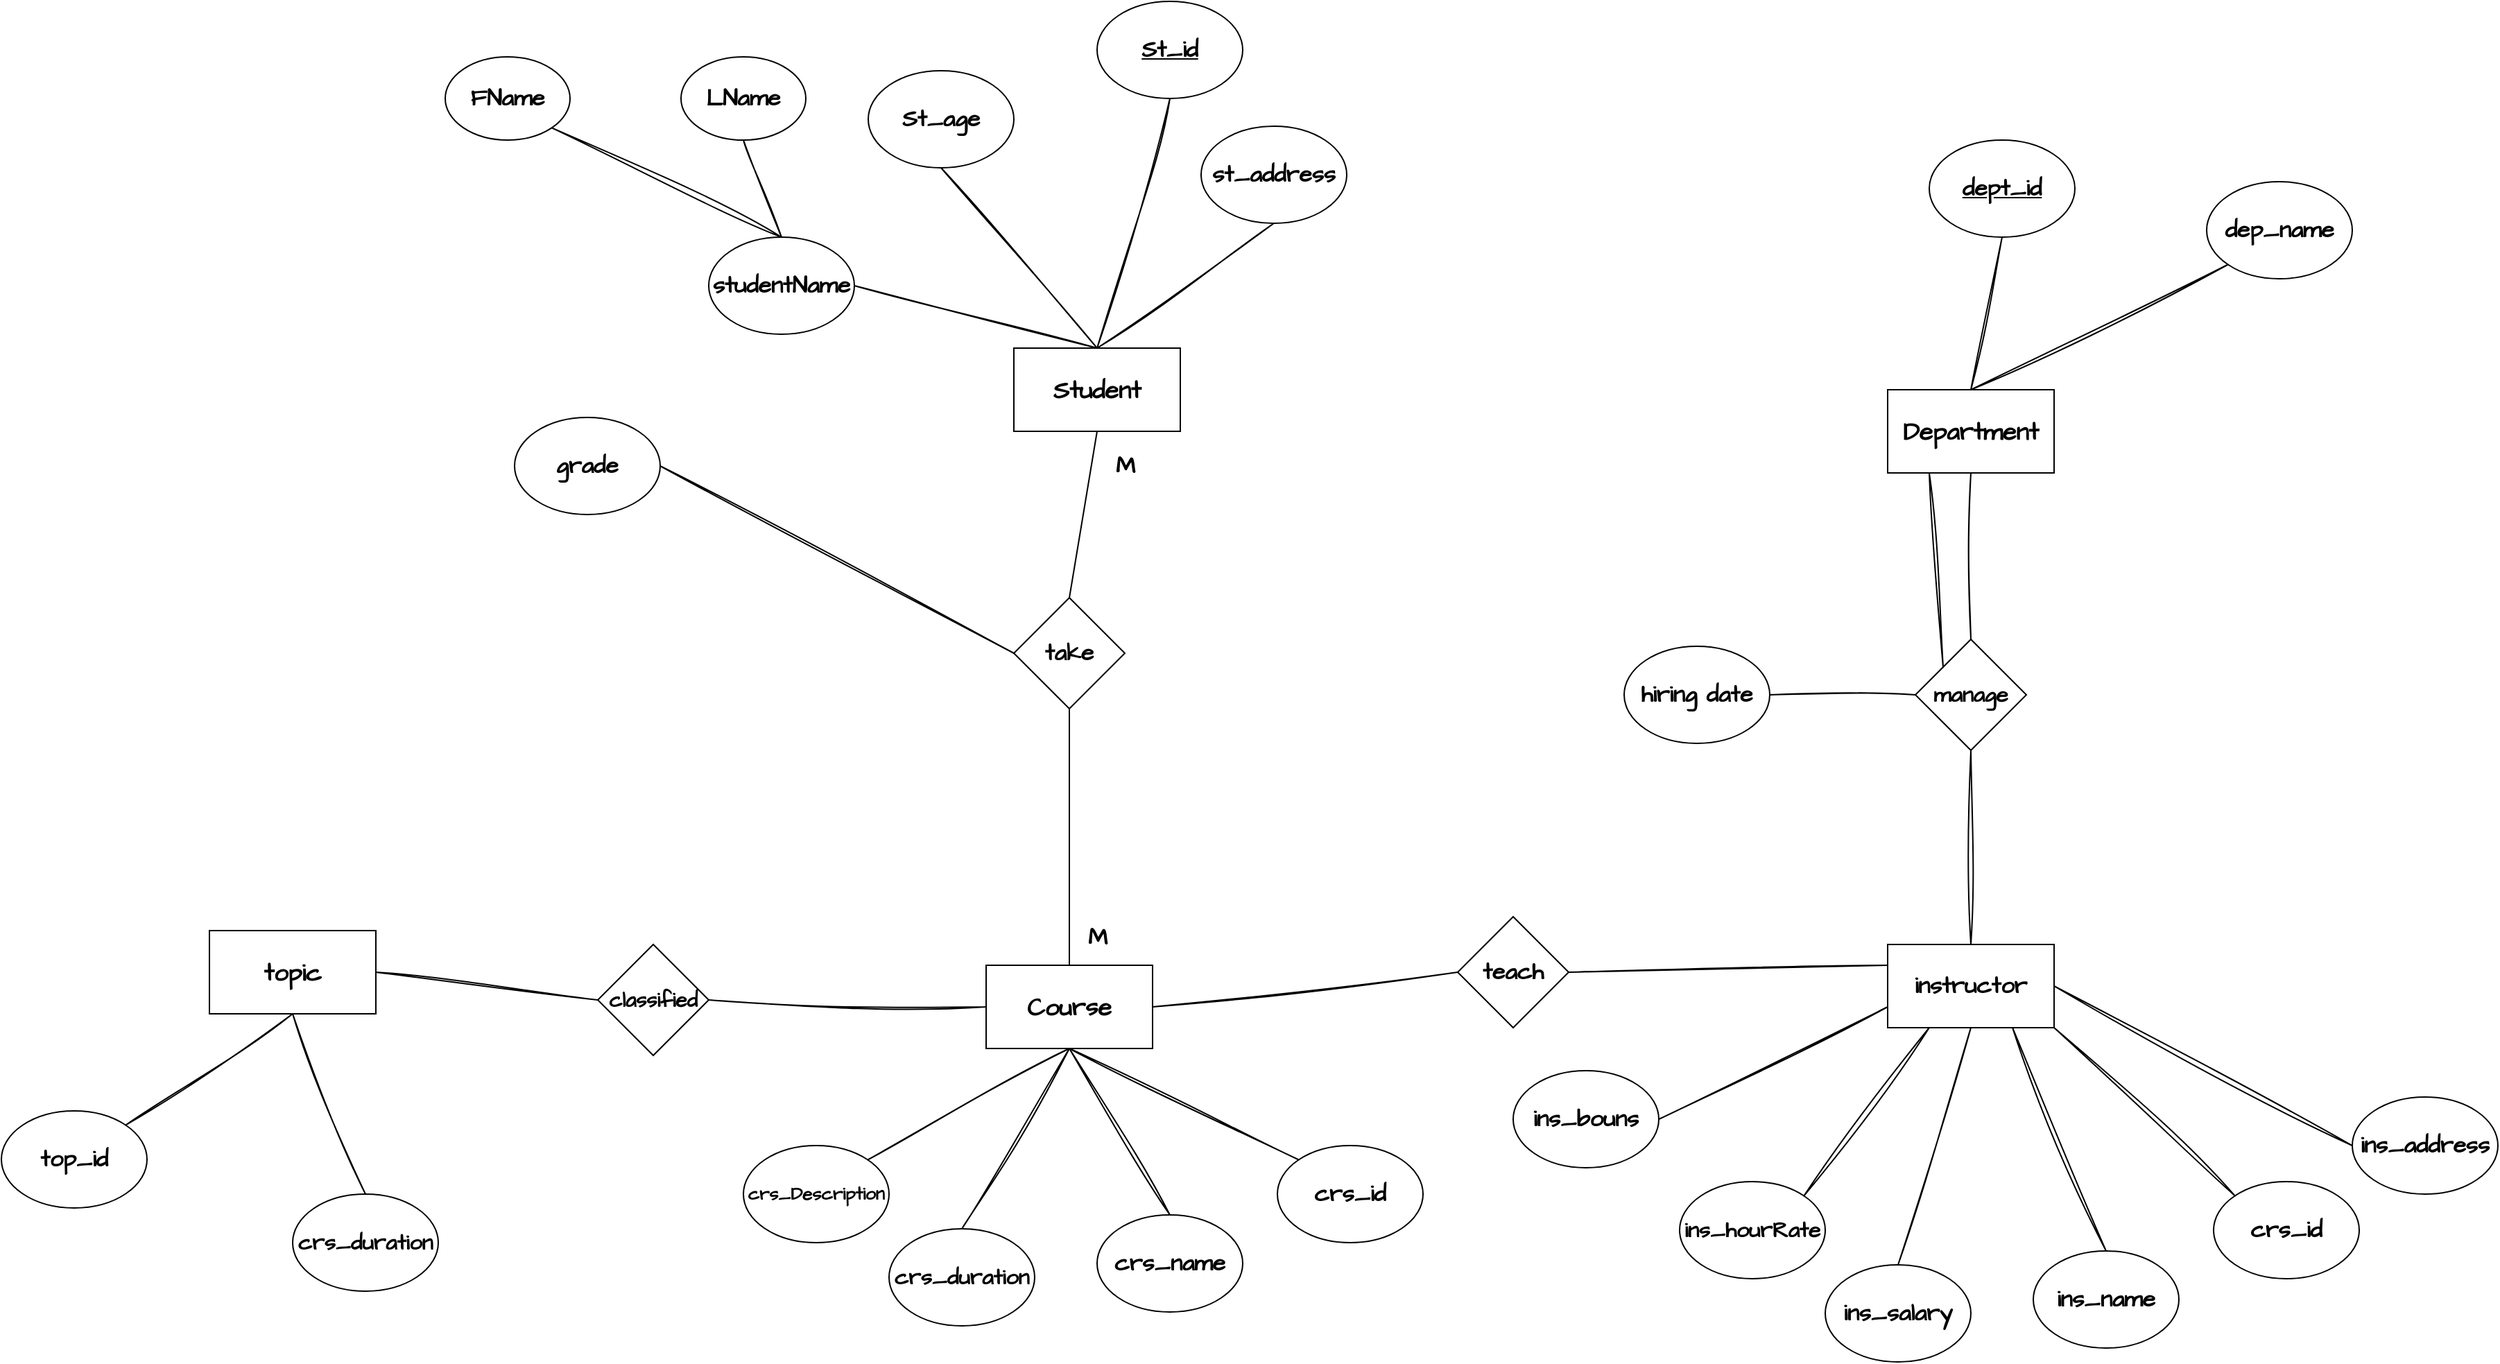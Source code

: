 <mxfile version="24.8.3">
  <diagram id="R2lEEEUBdFMjLlhIrx00" name="Page-1">
    <mxGraphModel dx="2950" dy="1138" grid="1" gridSize="10" guides="1" tooltips="1" connect="1" arrows="1" fold="1" page="1" pageScale="1" pageWidth="850" pageHeight="1100" math="0" shadow="0" extFonts="Permanent Marker^https://fonts.googleapis.com/css?family=Permanent+Marker">
      <root>
        <mxCell id="0" />
        <mxCell id="1" parent="0" />
        <mxCell id="7z_oLGSOw27XhimUd1Lt-2" value="&lt;font face=&quot;Architects Daughter&quot; style=&quot;font-size: 18px;&quot;&gt;&lt;b&gt;Student&lt;/b&gt;&lt;/font&gt;" style="rounded=0;whiteSpace=wrap;html=1;" parent="1" vertex="1">
          <mxGeometry x="660" y="300" width="120" height="60" as="geometry" />
        </mxCell>
        <mxCell id="xze8CUG9NXCSpc5zPzv0-1" value="&lt;font face=&quot;Architects Daughter&quot; style=&quot;font-size: 18px;&quot;&gt;&lt;b&gt;Department&lt;/b&gt;&lt;/font&gt;" style="rounded=0;whiteSpace=wrap;html=1;" parent="1" vertex="1">
          <mxGeometry x="1290" y="330" width="120" height="60" as="geometry" />
        </mxCell>
        <mxCell id="xze8CUG9NXCSpc5zPzv0-2" value="&lt;font data-font-src=&quot;https://fonts.googleapis.com/css?family=Architects+Daughter&quot; face=&quot;Architects Daughter&quot; style=&quot;font-size: 17px;&quot;&gt;&lt;b&gt;&lt;u&gt;St_id&lt;/u&gt;&lt;/b&gt;&lt;/font&gt;" style="ellipse;whiteSpace=wrap;html=1;" parent="1" vertex="1">
          <mxGeometry x="720" y="50" width="105" height="70" as="geometry" />
        </mxCell>
        <mxCell id="xze8CUG9NXCSpc5zPzv0-3" value="" style="endArrow=none;html=1;rounded=0;exitX=0.5;exitY=1;exitDx=0;exitDy=0;sketch=1;curveFitting=1;jiggle=2;entryX=0.5;entryY=0;entryDx=0;entryDy=0;" parent="1" source="xze8CUG9NXCSpc5zPzv0-2" target="7z_oLGSOw27XhimUd1Lt-2" edge="1">
          <mxGeometry width="50" height="50" relative="1" as="geometry">
            <mxPoint x="990" y="520" as="sourcePoint" />
            <mxPoint x="720" y="300" as="targetPoint" />
          </mxGeometry>
        </mxCell>
        <mxCell id="xze8CUG9NXCSpc5zPzv0-4" value="&lt;span id=&quot;docs-internal-guid-c1091824-7fff-c988-b4a2-2d547d7a1708&quot;&gt;&lt;span style=&quot;background-color: transparent; font-variant-numeric: normal; font-variant-east-asian: normal; font-variant-alternates: normal; font-variant-position: normal; vertical-align: baseline; white-space-collapse: preserve;&quot;&gt;&lt;font style=&quot;font-size: 17px;&quot; data-font-src=&quot;https://fonts.googleapis.com/css?family=Architects+Daughter&quot; face=&quot;Architects Daughter&quot;&gt;&lt;b&gt;studentName&lt;/b&gt;&lt;/font&gt;&lt;/span&gt;&lt;/span&gt;" style="ellipse;whiteSpace=wrap;html=1;" parent="1" vertex="1">
          <mxGeometry x="440" y="220" width="105" height="70" as="geometry" />
        </mxCell>
        <mxCell id="xze8CUG9NXCSpc5zPzv0-5" value="" style="endArrow=none;html=1;rounded=0;entryX=0.5;entryY=0;entryDx=0;entryDy=0;sketch=1;curveFitting=1;jiggle=2;exitX=1;exitY=0.5;exitDx=0;exitDy=0;" parent="1" source="xze8CUG9NXCSpc5zPzv0-4" target="7z_oLGSOw27XhimUd1Lt-2" edge="1">
          <mxGeometry width="50" height="50" relative="1" as="geometry">
            <mxPoint x="530" y="245" as="sourcePoint" />
            <mxPoint x="720" y="360" as="targetPoint" />
          </mxGeometry>
        </mxCell>
        <mxCell id="xze8CUG9NXCSpc5zPzv0-6" value="&lt;span id=&quot;docs-internal-guid-c1091824-7fff-c988-b4a2-2d547d7a1708&quot;&gt;&lt;span style=&quot;background-color: transparent; font-variant-numeric: normal; font-variant-east-asian: normal; font-variant-alternates: normal; font-variant-position: normal; vertical-align: baseline; white-space-collapse: preserve;&quot;&gt;&lt;font style=&quot;font-size: 17px;&quot; data-font-src=&quot;https://fonts.googleapis.com/css?family=Architects+Daughter&quot; face=&quot;Architects Daughter&quot;&gt;&lt;b&gt;FName&lt;/b&gt;&lt;/font&gt;&lt;/span&gt;&lt;/span&gt;" style="ellipse;whiteSpace=wrap;html=1;" parent="1" vertex="1">
          <mxGeometry x="250" y="90" width="90" height="60" as="geometry" />
        </mxCell>
        <mxCell id="xze8CUG9NXCSpc5zPzv0-8" value="&lt;span id=&quot;docs-internal-guid-c1091824-7fff-c988-b4a2-2d547d7a1708&quot;&gt;&lt;span style=&quot;background-color: transparent; font-variant-numeric: normal; font-variant-east-asian: normal; font-variant-alternates: normal; font-variant-position: normal; vertical-align: baseline; white-space-collapse: preserve;&quot;&gt;&lt;font style=&quot;font-size: 17px;&quot; data-font-src=&quot;https://fonts.googleapis.com/css?family=Architects+Daughter&quot; face=&quot;Architects Daughter&quot;&gt;&lt;b&gt;LName&lt;/b&gt;&lt;/font&gt;&lt;/span&gt;&lt;/span&gt;" style="ellipse;whiteSpace=wrap;html=1;" parent="1" vertex="1">
          <mxGeometry x="420" y="90" width="90" height="60" as="geometry" />
        </mxCell>
        <mxCell id="xze8CUG9NXCSpc5zPzv0-9" value="" style="endArrow=none;html=1;rounded=0;entryX=0.5;entryY=0;entryDx=0;entryDy=0;exitX=0.5;exitY=1;exitDx=0;exitDy=0;sketch=1;curveFitting=1;jiggle=2;" parent="1" source="xze8CUG9NXCSpc5zPzv0-8" target="xze8CUG9NXCSpc5zPzv0-4" edge="1">
          <mxGeometry width="50" height="50" relative="1" as="geometry">
            <mxPoint x="740" y="460" as="sourcePoint" />
            <mxPoint x="790" y="410" as="targetPoint" />
          </mxGeometry>
        </mxCell>
        <mxCell id="xze8CUG9NXCSpc5zPzv0-10" value="" style="endArrow=none;html=1;rounded=0;entryX=0.5;entryY=0;entryDx=0;entryDy=0;exitX=1;exitY=1;exitDx=0;exitDy=0;sketch=1;curveFitting=1;jiggle=2;" parent="1" source="xze8CUG9NXCSpc5zPzv0-6" target="xze8CUG9NXCSpc5zPzv0-4" edge="1">
          <mxGeometry width="50" height="50" relative="1" as="geometry">
            <mxPoint x="740" y="460" as="sourcePoint" />
            <mxPoint x="790" y="410" as="targetPoint" />
          </mxGeometry>
        </mxCell>
        <mxCell id="xze8CUG9NXCSpc5zPzv0-11" value="&lt;font data-font-src=&quot;https://fonts.googleapis.com/css?family=Architects+Daughter&quot; face=&quot;Architects Daughter&quot; style=&quot;font-size: 17px;&quot;&gt;&lt;b&gt;St_age&lt;/b&gt;&lt;/font&gt;" style="ellipse;whiteSpace=wrap;html=1;" parent="1" vertex="1">
          <mxGeometry x="555" y="100" width="105" height="70" as="geometry" />
        </mxCell>
        <mxCell id="xze8CUG9NXCSpc5zPzv0-12" value="&lt;span id=&quot;docs-internal-guid-c1091824-7fff-c988-b4a2-2d547d7a1708&quot;&gt;&lt;span style=&quot;background-color: transparent; font-variant-numeric: normal; font-variant-east-asian: normal; font-variant-alternates: normal; font-variant-position: normal; vertical-align: baseline; white-space-collapse: preserve;&quot;&gt;&lt;font style=&quot;font-size: 17px;&quot; data-font-src=&quot;https://fonts.googleapis.com/css?family=Architects+Daughter&quot; face=&quot;Architects Daughter&quot;&gt;&lt;b&gt;st_address&lt;/b&gt;&lt;/font&gt;&lt;/span&gt;&lt;/span&gt;" style="ellipse;whiteSpace=wrap;html=1;" parent="1" vertex="1">
          <mxGeometry x="795" y="140" width="105" height="70" as="geometry" />
        </mxCell>
        <mxCell id="xze8CUG9NXCSpc5zPzv0-13" value="" style="endArrow=none;html=1;rounded=0;entryX=0.5;entryY=1;entryDx=0;entryDy=0;exitX=0.5;exitY=0;exitDx=0;exitDy=0;sketch=1;curveFitting=1;jiggle=2;" parent="1" source="7z_oLGSOw27XhimUd1Lt-2" target="xze8CUG9NXCSpc5zPzv0-11" edge="1">
          <mxGeometry width="50" height="50" relative="1" as="geometry">
            <mxPoint x="890" y="390" as="sourcePoint" />
            <mxPoint x="940" y="340" as="targetPoint" />
          </mxGeometry>
        </mxCell>
        <mxCell id="xze8CUG9NXCSpc5zPzv0-14" value="" style="endArrow=none;html=1;rounded=0;entryX=0.5;entryY=1;entryDx=0;entryDy=0;exitX=0.5;exitY=0;exitDx=0;exitDy=0;sketch=1;curveFitting=1;jiggle=2;" parent="1" source="7z_oLGSOw27XhimUd1Lt-2" target="xze8CUG9NXCSpc5zPzv0-12" edge="1">
          <mxGeometry width="50" height="50" relative="1" as="geometry">
            <mxPoint x="890" y="390" as="sourcePoint" />
            <mxPoint x="940" y="340" as="targetPoint" />
          </mxGeometry>
        </mxCell>
        <mxCell id="xze8CUG9NXCSpc5zPzv0-15" value="&lt;span id=&quot;docs-internal-guid-0de33933-7fff-8635-5738-5373e45799ed&quot;&gt;&lt;span style=&quot;background-color: transparent; font-variant-numeric: normal; font-variant-east-asian: normal; font-variant-alternates: normal; font-variant-position: normal; vertical-align: baseline; white-space-collapse: preserve;&quot;&gt;&lt;font data-font-src=&quot;https://fonts.googleapis.com/css?family=Architects+Daughter&quot; face=&quot;Architects Daughter&quot; style=&quot;font-size: 17px;&quot;&gt;&lt;b&gt;&lt;u&gt;dept_id&lt;/u&gt;&lt;/b&gt;&lt;/font&gt;&lt;/span&gt;&lt;/span&gt;" style="ellipse;whiteSpace=wrap;html=1;" parent="1" vertex="1">
          <mxGeometry x="1320" y="150" width="105" height="70" as="geometry" />
        </mxCell>
        <mxCell id="xze8CUG9NXCSpc5zPzv0-16" value="&lt;span id=&quot;docs-internal-guid-887ece5b-7fff-2531-cd6d-e7d68904abee&quot;&gt;&lt;span style=&quot;background-color: transparent; font-variant-numeric: normal; font-variant-east-asian: normal; font-variant-alternates: normal; font-variant-position: normal; vertical-align: baseline; white-space-collapse: preserve;&quot;&gt;&lt;font face=&quot;Architects Daughter&quot; style=&quot;font-size: 17px;&quot;&gt;&lt;b&gt;dep_name&lt;/b&gt;&lt;/font&gt;&lt;/span&gt;&lt;/span&gt;" style="ellipse;whiteSpace=wrap;html=1;" parent="1" vertex="1">
          <mxGeometry x="1520" y="180" width="105" height="70" as="geometry" />
        </mxCell>
        <mxCell id="xze8CUG9NXCSpc5zPzv0-17" value="" style="endArrow=none;html=1;rounded=0;entryX=0.5;entryY=1;entryDx=0;entryDy=0;exitX=0.5;exitY=0;exitDx=0;exitDy=0;sketch=1;curveFitting=1;jiggle=2;" parent="1" source="xze8CUG9NXCSpc5zPzv0-1" target="xze8CUG9NXCSpc5zPzv0-15" edge="1">
          <mxGeometry width="50" height="50" relative="1" as="geometry">
            <mxPoint x="1090" y="480" as="sourcePoint" />
            <mxPoint x="1140" y="430" as="targetPoint" />
          </mxGeometry>
        </mxCell>
        <mxCell id="xze8CUG9NXCSpc5zPzv0-18" value="" style="endArrow=none;html=1;rounded=0;entryX=0.5;entryY=0;entryDx=0;entryDy=0;exitX=0;exitY=1;exitDx=0;exitDy=0;sketch=1;curveFitting=1;jiggle=2;" parent="1" source="xze8CUG9NXCSpc5zPzv0-16" target="xze8CUG9NXCSpc5zPzv0-1" edge="1">
          <mxGeometry width="50" height="50" relative="1" as="geometry">
            <mxPoint x="1562.5" y="250" as="sourcePoint" />
            <mxPoint x="1340" y="460" as="targetPoint" />
          </mxGeometry>
        </mxCell>
        <mxCell id="xze8CUG9NXCSpc5zPzv0-22" value="&lt;font face=&quot;Architects Daughter&quot; style=&quot;font-size: 18px;&quot;&gt;&lt;b&gt;Course&lt;/b&gt;&lt;/font&gt;" style="rounded=0;whiteSpace=wrap;html=1;" parent="1" vertex="1">
          <mxGeometry x="640" y="745" width="120" height="60" as="geometry" />
        </mxCell>
        <mxCell id="xze8CUG9NXCSpc5zPzv0-23" value="&lt;span id=&quot;docs-internal-guid-43af0681-7fff-e2c8-2b23-7273ec991136&quot;&gt;&lt;span style=&quot;background-color: transparent; font-variant-numeric: normal; font-variant-east-asian: normal; font-variant-alternates: normal; font-variant-position: normal; vertical-align: baseline; white-space-collapse: preserve;&quot;&gt;&lt;font data-font-src=&quot;https://fonts.googleapis.com/css?family=Architects+Daughter&quot; face=&quot;Architects Daughter&quot; style=&quot;font-size: 17px;&quot;&gt;&lt;b&gt;crs_id&lt;/b&gt;&lt;/font&gt;&lt;/span&gt;&lt;/span&gt;" style="ellipse;whiteSpace=wrap;html=1;" parent="1" vertex="1">
          <mxGeometry x="850" y="875" width="105" height="70" as="geometry" />
        </mxCell>
        <mxCell id="xze8CUG9NXCSpc5zPzv0-24" value="&lt;span id=&quot;docs-internal-guid-01ee29d6-7fff-484d-0e62-19239c2329ea&quot;&gt;&lt;span style=&quot;background-color: transparent; font-variant-numeric: normal; font-variant-east-asian: normal; font-variant-alternates: normal; font-variant-position: normal; vertical-align: baseline; white-space-collapse: preserve;&quot;&gt;&lt;font face=&quot;Architects Daughter&quot; style=&quot;font-size: 17px;&quot;&gt;&lt;b&gt;crs_name&lt;/b&gt;&lt;/font&gt;&lt;/span&gt;&lt;/span&gt;" style="ellipse;whiteSpace=wrap;html=1;" parent="1" vertex="1">
          <mxGeometry x="720" y="925" width="105" height="70" as="geometry" />
        </mxCell>
        <mxCell id="xze8CUG9NXCSpc5zPzv0-25" value="&lt;span id=&quot;docs-internal-guid-2c935f62-7fff-73f3-4a3a-77eb24b86415&quot;&gt;&lt;span style=&quot;background-color: transparent; font-variant-numeric: normal; font-variant-east-asian: normal; font-variant-alternates: normal; font-variant-position: normal; vertical-align: baseline; white-space-collapse: preserve;&quot;&gt;&lt;font size=&quot;1&quot; data-font-src=&quot;https://fonts.googleapis.com/css?family=Architects+Daughter&quot; face=&quot;Architects Daughter&quot; style=&quot;&quot;&gt;&lt;b style=&quot;font-size: 16px;&quot;&gt;crs_duration&lt;/b&gt;&lt;/font&gt;&lt;/span&gt;&lt;/span&gt;" style="ellipse;whiteSpace=wrap;html=1;" parent="1" vertex="1">
          <mxGeometry x="570" y="935" width="105" height="70" as="geometry" />
        </mxCell>
        <mxCell id="xze8CUG9NXCSpc5zPzv0-27" value="&lt;span id=&quot;docs-internal-guid-6670893b-7fff-c61d-ac6f-b78a9d260510&quot;&gt;&lt;span style=&quot;background-color: transparent; font-variant-numeric: normal; font-variant-east-asian: normal; font-variant-alternates: normal; font-variant-position: normal; vertical-align: baseline; white-space-collapse: preserve;&quot;&gt;&lt;font size=&quot;1&quot; data-font-src=&quot;https://fonts.googleapis.com/css?family=Architects+Daughter&quot; face=&quot;Architects Daughter&quot; style=&quot;&quot;&gt;&lt;b style=&quot;font-size: 13px;&quot;&gt;crs_Description&lt;/b&gt;&lt;/font&gt;&lt;/span&gt;&lt;/span&gt;" style="ellipse;whiteSpace=wrap;html=1;" parent="1" vertex="1">
          <mxGeometry x="465" y="875" width="105" height="70" as="geometry" />
        </mxCell>
        <mxCell id="4iAc5XqQ8IWeMg1gjflS-1" value="" style="endArrow=none;html=1;rounded=0;entryX=0.5;entryY=1;entryDx=0;entryDy=0;exitX=1;exitY=0;exitDx=0;exitDy=0;sketch=1;curveFitting=1;jiggle=2;" edge="1" parent="1" source="xze8CUG9NXCSpc5zPzv0-27" target="xze8CUG9NXCSpc5zPzv0-22">
          <mxGeometry width="50" height="50" relative="1" as="geometry">
            <mxPoint x="780" y="935" as="sourcePoint" />
            <mxPoint x="830" y="885" as="targetPoint" />
          </mxGeometry>
        </mxCell>
        <mxCell id="4iAc5XqQ8IWeMg1gjflS-2" value="" style="endArrow=none;html=1;rounded=0;exitX=0.5;exitY=0;exitDx=0;exitDy=0;sketch=1;curveFitting=1;jiggle=2;" edge="1" parent="1" source="xze8CUG9NXCSpc5zPzv0-25">
          <mxGeometry width="50" height="50" relative="1" as="geometry">
            <mxPoint x="780" y="935" as="sourcePoint" />
            <mxPoint x="700" y="805" as="targetPoint" />
          </mxGeometry>
        </mxCell>
        <mxCell id="4iAc5XqQ8IWeMg1gjflS-3" value="" style="endArrow=none;html=1;rounded=0;entryX=0.5;entryY=1;entryDx=0;entryDy=0;exitX=0.5;exitY=0;exitDx=0;exitDy=0;sketch=1;curveFitting=1;jiggle=2;" edge="1" parent="1" source="xze8CUG9NXCSpc5zPzv0-24" target="xze8CUG9NXCSpc5zPzv0-22">
          <mxGeometry width="50" height="50" relative="1" as="geometry">
            <mxPoint x="780" y="935" as="sourcePoint" />
            <mxPoint x="830" y="885" as="targetPoint" />
          </mxGeometry>
        </mxCell>
        <mxCell id="4iAc5XqQ8IWeMg1gjflS-4" value="" style="endArrow=none;html=1;rounded=0;entryX=0.5;entryY=1;entryDx=0;entryDy=0;exitX=0;exitY=0;exitDx=0;exitDy=0;sketch=1;curveFitting=1;jiggle=2;" edge="1" parent="1" source="xze8CUG9NXCSpc5zPzv0-23" target="xze8CUG9NXCSpc5zPzv0-22">
          <mxGeometry width="50" height="50" relative="1" as="geometry">
            <mxPoint x="780" y="935" as="sourcePoint" />
            <mxPoint x="830" y="885" as="targetPoint" />
          </mxGeometry>
        </mxCell>
        <mxCell id="4iAc5XqQ8IWeMg1gjflS-5" value="&lt;font data-font-src=&quot;https://fonts.googleapis.com/css?family=Architects+Daughter&quot; face=&quot;Architects Daughter&quot; style=&quot;font-size: 17px;&quot;&gt;&lt;b&gt;take&lt;/b&gt;&lt;/font&gt;" style="rhombus;whiteSpace=wrap;html=1;" vertex="1" parent="1">
          <mxGeometry x="660" y="480" width="80" height="80" as="geometry" />
        </mxCell>
        <mxCell id="4iAc5XqQ8IWeMg1gjflS-6" value="" style="endArrow=none;html=1;rounded=0;entryX=0.5;entryY=1;entryDx=0;entryDy=0;exitX=0.5;exitY=0;exitDx=0;exitDy=0;" edge="1" parent="1" source="4iAc5XqQ8IWeMg1gjflS-5" target="7z_oLGSOw27XhimUd1Lt-2">
          <mxGeometry width="50" height="50" relative="1" as="geometry">
            <mxPoint x="800" y="580" as="sourcePoint" />
            <mxPoint x="850" y="530" as="targetPoint" />
          </mxGeometry>
        </mxCell>
        <mxCell id="4iAc5XqQ8IWeMg1gjflS-7" value="" style="endArrow=none;html=1;rounded=0;entryX=0.5;entryY=1;entryDx=0;entryDy=0;exitX=0.5;exitY=0;exitDx=0;exitDy=0;" edge="1" parent="1" source="xze8CUG9NXCSpc5zPzv0-22" target="4iAc5XqQ8IWeMg1gjflS-5">
          <mxGeometry width="50" height="50" relative="1" as="geometry">
            <mxPoint x="705" y="610" as="sourcePoint" />
            <mxPoint x="830" y="460" as="targetPoint" />
          </mxGeometry>
        </mxCell>
        <mxCell id="4iAc5XqQ8IWeMg1gjflS-8" value="&lt;font data-font-src=&quot;https://fonts.googleapis.com/css?family=Architects+Daughter&quot; face=&quot;Architects Daughter&quot; style=&quot;font-size: 17px;&quot;&gt;&lt;b&gt;grade&lt;/b&gt;&lt;/font&gt;" style="ellipse;whiteSpace=wrap;html=1;" vertex="1" parent="1">
          <mxGeometry x="300" y="350" width="105" height="70" as="geometry" />
        </mxCell>
        <mxCell id="4iAc5XqQ8IWeMg1gjflS-9" value="" style="endArrow=none;html=1;rounded=0;entryX=0;entryY=0.5;entryDx=0;entryDy=0;exitX=1;exitY=0.5;exitDx=0;exitDy=0;sketch=1;curveFitting=1;jiggle=2;" edge="1" parent="1" source="4iAc5XqQ8IWeMg1gjflS-8" target="4iAc5XqQ8IWeMg1gjflS-5">
          <mxGeometry width="50" height="50" relative="1" as="geometry">
            <mxPoint x="470" y="560" as="sourcePoint" />
            <mxPoint x="520" y="510" as="targetPoint" />
          </mxGeometry>
        </mxCell>
        <mxCell id="4iAc5XqQ8IWeMg1gjflS-10" value="&lt;font data-font-src=&quot;https://fonts.googleapis.com/css?family=Architects+Daughter&quot; face=&quot;Architects Daughter&quot; style=&quot;font-size: 17px;&quot;&gt;&lt;b&gt;instructor&lt;/b&gt;&lt;/font&gt;" style="rounded=0;whiteSpace=wrap;html=1;" vertex="1" parent="1">
          <mxGeometry x="1290" y="730" width="120" height="60" as="geometry" />
        </mxCell>
        <mxCell id="4iAc5XqQ8IWeMg1gjflS-11" value="&lt;span id=&quot;docs-internal-guid-43af0681-7fff-e2c8-2b23-7273ec991136&quot;&gt;&lt;span style=&quot;background-color: transparent; font-variant-numeric: normal; font-variant-east-asian: normal; font-variant-alternates: normal; font-variant-position: normal; vertical-align: baseline; white-space-collapse: preserve;&quot;&gt;&lt;font data-font-src=&quot;https://fonts.googleapis.com/css?family=Architects+Daughter&quot; face=&quot;Architects Daughter&quot; style=&quot;font-size: 17px;&quot;&gt;&lt;b&gt;crs_id&lt;/b&gt;&lt;/font&gt;&lt;/span&gt;&lt;/span&gt;" style="ellipse;whiteSpace=wrap;html=1;" vertex="1" parent="1">
          <mxGeometry x="1525" y="901" width="105" height="70" as="geometry" />
        </mxCell>
        <mxCell id="4iAc5XqQ8IWeMg1gjflS-12" value="&lt;span id=&quot;docs-internal-guid-5c3fe531-7fff-c0d1-a7ba-443e3d9e94f5&quot;&gt;&lt;span style=&quot;background-color: transparent; font-variant-numeric: normal; font-variant-east-asian: normal; font-variant-alternates: normal; font-variant-position: normal; vertical-align: baseline; white-space-collapse: preserve;&quot;&gt;&lt;font data-font-src=&quot;https://fonts.googleapis.com/css?family=Architects+Daughter&quot; face=&quot;Architects Daughter&quot; style=&quot;font-size: 17px;&quot;&gt;&lt;b&gt;ins_name&lt;/b&gt;&lt;/font&gt;&lt;/span&gt;&lt;/span&gt;" style="ellipse;whiteSpace=wrap;html=1;" vertex="1" parent="1">
          <mxGeometry x="1395" y="951" width="105" height="70" as="geometry" />
        </mxCell>
        <mxCell id="4iAc5XqQ8IWeMg1gjflS-13" value="&lt;span id=&quot;docs-internal-guid-09a0e237-7fff-f44f-eb17-89f87bf53097&quot;&gt;&lt;span style=&quot;background-color: transparent; font-variant-numeric: normal; font-variant-east-asian: normal; font-variant-alternates: normal; font-variant-position: normal; vertical-align: baseline; white-space-collapse: preserve;&quot;&gt;&lt;font data-font-src=&quot;https://fonts.googleapis.com/css?family=Architects+Daughter&quot; face=&quot;Architects Daughter&quot; style=&quot;font-size: 17px;&quot;&gt;&lt;b&gt;ins_salary&lt;/b&gt;&lt;/font&gt;&lt;/span&gt;&lt;/span&gt;" style="ellipse;whiteSpace=wrap;html=1;" vertex="1" parent="1">
          <mxGeometry x="1245" y="961" width="105" height="70" as="geometry" />
        </mxCell>
        <mxCell id="4iAc5XqQ8IWeMg1gjflS-14" value="&lt;span id=&quot;docs-internal-guid-5cb2792e-7fff-752d-8ceb-57f6afc7e692&quot;&gt;&lt;span style=&quot;background-color: transparent; font-variant-numeric: normal; font-variant-east-asian: normal; font-variant-alternates: normal; font-variant-position: normal; vertical-align: baseline; white-space-collapse: preserve;&quot;&gt;&lt;font size=&quot;1&quot; data-font-src=&quot;https://fonts.googleapis.com/css?family=Architects+Daughter&quot; face=&quot;Architects Daughter&quot; style=&quot;&quot;&gt;&lt;b style=&quot;font-size: 16px;&quot;&gt;ins_hourRate&lt;/b&gt;&lt;/font&gt;&lt;/span&gt;&lt;/span&gt;" style="ellipse;whiteSpace=wrap;html=1;" vertex="1" parent="1">
          <mxGeometry x="1140" y="901" width="105" height="70" as="geometry" />
        </mxCell>
        <mxCell id="4iAc5XqQ8IWeMg1gjflS-15" value="&lt;span id=&quot;docs-internal-guid-0b479965-7fff-5143-f25b-c6a6366c7ddf&quot;&gt;&lt;span style=&quot;background-color: transparent; font-variant-numeric: normal; font-variant-east-asian: normal; font-variant-alternates: normal; font-variant-position: normal; vertical-align: baseline; white-space-collapse: preserve;&quot;&gt;&lt;font data-font-src=&quot;https://fonts.googleapis.com/css?family=Architects+Daughter&quot; face=&quot;Architects Daughter&quot; style=&quot;font-size: 17px;&quot;&gt;&lt;b style=&quot;&quot;&gt;ins_address&lt;/b&gt;&lt;/font&gt;&lt;/span&gt;&lt;/span&gt;" style="ellipse;whiteSpace=wrap;html=1;" vertex="1" parent="1">
          <mxGeometry x="1625" y="840" width="105" height="70" as="geometry" />
        </mxCell>
        <mxCell id="4iAc5XqQ8IWeMg1gjflS-16" value="&lt;font data-font-src=&quot;https://fonts.googleapis.com/css?family=Architects+Daughter&quot; face=&quot;Architects Daughter&quot; style=&quot;font-size: 17px;&quot;&gt;&lt;b&gt;&lt;span id=&quot;docs-internal-guid-303cedb4-7fff-a86f-e177-6942cfb34858&quot; style=&quot;&quot;&gt;&lt;span style=&quot;color: rgb(0, 0, 0); background-color: transparent; font-style: normal; font-variant: normal; text-decoration: none; vertical-align: baseline; white-space: pre-wrap;&quot;&gt;ins_bouns&lt;/span&gt;&lt;/span&gt;&lt;br&gt;&lt;/b&gt;&lt;/font&gt;" style="ellipse;whiteSpace=wrap;html=1;" vertex="1" parent="1">
          <mxGeometry x="1020" y="821" width="105" height="70" as="geometry" />
        </mxCell>
        <mxCell id="4iAc5XqQ8IWeMg1gjflS-17" value="" style="endArrow=none;html=1;rounded=0;entryX=0;entryY=0.75;entryDx=0;entryDy=0;exitX=1;exitY=0.5;exitDx=0;exitDy=0;sketch=1;curveFitting=1;jiggle=2;" edge="1" parent="1" source="4iAc5XqQ8IWeMg1gjflS-16" target="4iAc5XqQ8IWeMg1gjflS-10">
          <mxGeometry width="50" height="50" relative="1" as="geometry">
            <mxPoint x="1080" y="740" as="sourcePoint" />
            <mxPoint x="1130" y="690" as="targetPoint" />
          </mxGeometry>
        </mxCell>
        <mxCell id="4iAc5XqQ8IWeMg1gjflS-18" value="" style="endArrow=none;html=1;rounded=0;entryX=0.25;entryY=1;entryDx=0;entryDy=0;exitX=1;exitY=0;exitDx=0;exitDy=0;sketch=1;curveFitting=1;jiggle=2;" edge="1" parent="1" source="4iAc5XqQ8IWeMg1gjflS-14" target="4iAc5XqQ8IWeMg1gjflS-10">
          <mxGeometry width="50" height="50" relative="1" as="geometry">
            <mxPoint x="1080" y="740" as="sourcePoint" />
            <mxPoint x="1130" y="690" as="targetPoint" />
          </mxGeometry>
        </mxCell>
        <mxCell id="4iAc5XqQ8IWeMg1gjflS-19" value="" style="endArrow=none;html=1;rounded=0;entryX=0.5;entryY=1;entryDx=0;entryDy=0;exitX=0.5;exitY=0;exitDx=0;exitDy=0;sketch=1;curveFitting=1;jiggle=2;" edge="1" parent="1" source="4iAc5XqQ8IWeMg1gjflS-13" target="4iAc5XqQ8IWeMg1gjflS-10">
          <mxGeometry width="50" height="50" relative="1" as="geometry">
            <mxPoint x="1080" y="740" as="sourcePoint" />
            <mxPoint x="1130" y="690" as="targetPoint" />
          </mxGeometry>
        </mxCell>
        <mxCell id="4iAc5XqQ8IWeMg1gjflS-20" value="" style="endArrow=none;html=1;rounded=0;entryX=0.75;entryY=1;entryDx=0;entryDy=0;exitX=0.5;exitY=0;exitDx=0;exitDy=0;sketch=1;curveFitting=1;jiggle=2;" edge="1" parent="1" source="4iAc5XqQ8IWeMg1gjflS-12" target="4iAc5XqQ8IWeMg1gjflS-10">
          <mxGeometry width="50" height="50" relative="1" as="geometry">
            <mxPoint x="1080" y="740" as="sourcePoint" />
            <mxPoint x="1130" y="690" as="targetPoint" />
          </mxGeometry>
        </mxCell>
        <mxCell id="4iAc5XqQ8IWeMg1gjflS-21" value="" style="endArrow=none;html=1;rounded=0;entryX=1;entryY=1;entryDx=0;entryDy=0;exitX=0;exitY=0;exitDx=0;exitDy=0;sketch=1;curveFitting=1;jiggle=2;" edge="1" parent="1" source="4iAc5XqQ8IWeMg1gjflS-11" target="4iAc5XqQ8IWeMg1gjflS-10">
          <mxGeometry width="50" height="50" relative="1" as="geometry">
            <mxPoint x="1080" y="740" as="sourcePoint" />
            <mxPoint x="1130" y="690" as="targetPoint" />
          </mxGeometry>
        </mxCell>
        <mxCell id="4iAc5XqQ8IWeMg1gjflS-22" value="" style="endArrow=none;html=1;rounded=0;entryX=1;entryY=0.5;entryDx=0;entryDy=0;exitX=0;exitY=0.5;exitDx=0;exitDy=0;sketch=1;curveFitting=1;jiggle=2;" edge="1" parent="1" source="4iAc5XqQ8IWeMg1gjflS-15" target="4iAc5XqQ8IWeMg1gjflS-10">
          <mxGeometry width="50" height="50" relative="1" as="geometry">
            <mxPoint x="1080" y="740" as="sourcePoint" />
            <mxPoint x="1130" y="690" as="targetPoint" />
          </mxGeometry>
        </mxCell>
        <mxCell id="4iAc5XqQ8IWeMg1gjflS-23" value="&lt;font size=&quot;1&quot; data-font-src=&quot;https://fonts.googleapis.com/css?family=Architects+Daughter&quot; face=&quot;Architects Daughter&quot; style=&quot;&quot;&gt;&lt;b style=&quot;font-size: 16px;&quot;&gt;manage&lt;/b&gt;&lt;/font&gt;" style="rhombus;whiteSpace=wrap;html=1;" vertex="1" parent="1">
          <mxGeometry x="1310" y="510" width="80" height="80" as="geometry" />
        </mxCell>
        <mxCell id="4iAc5XqQ8IWeMg1gjflS-24" value="" style="endArrow=none;html=1;rounded=0;entryX=0.5;entryY=1;entryDx=0;entryDy=0;exitX=0.5;exitY=0;exitDx=0;exitDy=0;sketch=1;curveFitting=1;jiggle=2;" edge="1" parent="1" source="4iAc5XqQ8IWeMg1gjflS-23" target="xze8CUG9NXCSpc5zPzv0-1">
          <mxGeometry width="50" height="50" relative="1" as="geometry">
            <mxPoint x="1190" y="560" as="sourcePoint" />
            <mxPoint x="1240" y="510" as="targetPoint" />
          </mxGeometry>
        </mxCell>
        <mxCell id="4iAc5XqQ8IWeMg1gjflS-25" value="" style="endArrow=none;html=1;rounded=0;entryX=0.5;entryY=1;entryDx=0;entryDy=0;exitX=0.5;exitY=0;exitDx=0;exitDy=0;sketch=1;curveFitting=1;jiggle=2;" edge="1" parent="1" source="4iAc5XqQ8IWeMg1gjflS-10" target="4iAc5XqQ8IWeMg1gjflS-23">
          <mxGeometry width="50" height="50" relative="1" as="geometry">
            <mxPoint x="1190" y="560" as="sourcePoint" />
            <mxPoint x="1240" y="510" as="targetPoint" />
          </mxGeometry>
        </mxCell>
        <mxCell id="4iAc5XqQ8IWeMg1gjflS-26" value="" style="endArrow=none;html=1;rounded=0;entryX=0.25;entryY=1;entryDx=0;entryDy=0;exitX=0;exitY=0;exitDx=0;exitDy=0;sketch=1;curveFitting=1;jiggle=2;" edge="1" parent="1" source="4iAc5XqQ8IWeMg1gjflS-23" target="xze8CUG9NXCSpc5zPzv0-1">
          <mxGeometry width="50" height="50" relative="1" as="geometry">
            <mxPoint x="1190" y="640" as="sourcePoint" />
            <mxPoint x="1240" y="590" as="targetPoint" />
          </mxGeometry>
        </mxCell>
        <mxCell id="4iAc5XqQ8IWeMg1gjflS-27" value="&lt;span id=&quot;docs-internal-guid-887ece5b-7fff-2531-cd6d-e7d68904abee&quot;&gt;&lt;span style=&quot;background-color: transparent; font-variant-numeric: normal; font-variant-east-asian: normal; font-variant-alternates: normal; font-variant-position: normal; vertical-align: baseline; white-space-collapse: preserve;&quot;&gt;&lt;font face=&quot;Architects Daughter&quot; style=&quot;font-size: 17px;&quot;&gt;&lt;b&gt;hiring date&lt;/b&gt;&lt;/font&gt;&lt;/span&gt;&lt;/span&gt;" style="ellipse;whiteSpace=wrap;html=1;" vertex="1" parent="1">
          <mxGeometry x="1100" y="515" width="105" height="70" as="geometry" />
        </mxCell>
        <mxCell id="4iAc5XqQ8IWeMg1gjflS-28" value="" style="endArrow=none;html=1;rounded=0;entryX=0;entryY=0.5;entryDx=0;entryDy=0;exitX=1;exitY=0.5;exitDx=0;exitDy=0;sketch=1;curveFitting=1;jiggle=2;" edge="1" parent="1" source="4iAc5XqQ8IWeMg1gjflS-27" target="4iAc5XqQ8IWeMg1gjflS-23">
          <mxGeometry width="50" height="50" relative="1" as="geometry">
            <mxPoint x="1120" y="500" as="sourcePoint" />
            <mxPoint x="1170" y="450" as="targetPoint" />
          </mxGeometry>
        </mxCell>
        <mxCell id="4iAc5XqQ8IWeMg1gjflS-29" value="&lt;font data-font-src=&quot;https://fonts.googleapis.com/css?family=Architects+Daughter&quot; face=&quot;Architects Daughter&quot; style=&quot;font-size: 17px;&quot;&gt;&lt;b&gt;teach&lt;/b&gt;&lt;/font&gt;" style="rhombus;whiteSpace=wrap;html=1;" vertex="1" parent="1">
          <mxGeometry x="980" y="710" width="80" height="80" as="geometry" />
        </mxCell>
        <mxCell id="4iAc5XqQ8IWeMg1gjflS-30" value="" style="endArrow=none;html=1;rounded=0;entryX=0;entryY=0.25;entryDx=0;entryDy=0;exitX=1;exitY=0.5;exitDx=0;exitDy=0;sketch=1;curveFitting=1;jiggle=2;" edge="1" parent="1" source="4iAc5XqQ8IWeMg1gjflS-29" target="4iAc5XqQ8IWeMg1gjflS-10">
          <mxGeometry width="50" height="50" relative="1" as="geometry">
            <mxPoint x="1180" y="750" as="sourcePoint" />
            <mxPoint x="1230" y="700" as="targetPoint" />
          </mxGeometry>
        </mxCell>
        <mxCell id="4iAc5XqQ8IWeMg1gjflS-31" value="" style="endArrow=none;html=1;rounded=0;entryX=0;entryY=0.5;entryDx=0;entryDy=0;exitX=1;exitY=0.5;exitDx=0;exitDy=0;sketch=1;curveFitting=1;jiggle=2;" edge="1" parent="1" source="xze8CUG9NXCSpc5zPzv0-22" target="4iAc5XqQ8IWeMg1gjflS-29">
          <mxGeometry width="50" height="50" relative="1" as="geometry">
            <mxPoint x="1180" y="750" as="sourcePoint" />
            <mxPoint x="1230" y="700" as="targetPoint" />
          </mxGeometry>
        </mxCell>
        <mxCell id="4iAc5XqQ8IWeMg1gjflS-32" value="&lt;font face=&quot;Architects Daughter&quot; style=&quot;font-size: 18px;&quot;&gt;&lt;b&gt;topic&lt;/b&gt;&lt;/font&gt;" style="rounded=0;whiteSpace=wrap;html=1;" vertex="1" parent="1">
          <mxGeometry x="80" y="720" width="120" height="60" as="geometry" />
        </mxCell>
        <mxCell id="4iAc5XqQ8IWeMg1gjflS-33" value="&lt;span id=&quot;docs-internal-guid-2c935f62-7fff-73f3-4a3a-77eb24b86415&quot;&gt;&lt;span style=&quot;background-color: transparent; font-variant-numeric: normal; font-variant-east-asian: normal; font-variant-alternates: normal; font-variant-position: normal; vertical-align: baseline; white-space-collapse: preserve;&quot;&gt;&lt;font size=&quot;1&quot; data-font-src=&quot;https://fonts.googleapis.com/css?family=Architects+Daughter&quot; face=&quot;Architects Daughter&quot; style=&quot;&quot;&gt;&lt;b style=&quot;font-size: 16px;&quot;&gt;crs_duration&lt;/b&gt;&lt;/font&gt;&lt;/span&gt;&lt;/span&gt;" style="ellipse;whiteSpace=wrap;html=1;" vertex="1" parent="1">
          <mxGeometry x="140" y="910" width="105" height="70" as="geometry" />
        </mxCell>
        <mxCell id="4iAc5XqQ8IWeMg1gjflS-34" value="&lt;span id=&quot;docs-internal-guid-dbc2118c-7fff-fab5-85fc-dde1d70e0203&quot;&gt;&lt;span style=&quot;background-color: transparent; font-variant-numeric: normal; font-variant-east-asian: normal; font-variant-alternates: normal; font-variant-position: normal; vertical-align: baseline; white-space-collapse: preserve;&quot;&gt;&lt;font data-font-src=&quot;https://fonts.googleapis.com/css?family=Architects+Daughter&quot; face=&quot;Architects Daughter&quot; style=&quot;font-size: 17px;&quot;&gt;&lt;b&gt;top_id&lt;/b&gt;&lt;/font&gt;&lt;/span&gt;&lt;/span&gt;" style="ellipse;whiteSpace=wrap;html=1;" vertex="1" parent="1">
          <mxGeometry x="-70" y="850" width="105" height="70" as="geometry" />
        </mxCell>
        <mxCell id="4iAc5XqQ8IWeMg1gjflS-37" value="" style="endArrow=none;html=1;rounded=0;exitX=0.5;exitY=1;exitDx=0;exitDy=0;entryX=0.5;entryY=0;entryDx=0;entryDy=0;sketch=1;curveFitting=1;jiggle=2;" edge="1" parent="1" source="4iAc5XqQ8IWeMg1gjflS-32" target="4iAc5XqQ8IWeMg1gjflS-33">
          <mxGeometry width="50" height="50" relative="1" as="geometry">
            <mxPoint x="350" y="810" as="sourcePoint" />
            <mxPoint x="690" y="740" as="targetPoint" />
          </mxGeometry>
        </mxCell>
        <mxCell id="4iAc5XqQ8IWeMg1gjflS-38" value="" style="endArrow=none;html=1;rounded=0;entryX=0.5;entryY=1;entryDx=0;entryDy=0;exitX=1;exitY=0;exitDx=0;exitDy=0;sketch=1;curveFitting=1;jiggle=2;" edge="1" parent="1" source="4iAc5XqQ8IWeMg1gjflS-34" target="4iAc5XqQ8IWeMg1gjflS-32">
          <mxGeometry width="50" height="50" relative="1" as="geometry">
            <mxPoint x="100" y="850" as="sourcePoint" />
            <mxPoint x="150" y="800" as="targetPoint" />
          </mxGeometry>
        </mxCell>
        <mxCell id="4iAc5XqQ8IWeMg1gjflS-39" value="&lt;font size=&quot;1&quot; data-font-src=&quot;https://fonts.googleapis.com/css?family=Architects+Daughter&quot; face=&quot;Architects Daughter&quot; style=&quot;&quot;&gt;&lt;b style=&quot;font-size: 15px;&quot;&gt;classified&lt;/b&gt;&lt;/font&gt;" style="rhombus;whiteSpace=wrap;html=1;" vertex="1" parent="1">
          <mxGeometry x="360" y="730" width="80" height="80" as="geometry" />
        </mxCell>
        <mxCell id="4iAc5XqQ8IWeMg1gjflS-40" value="" style="endArrow=none;html=1;rounded=0;entryX=0;entryY=0.5;entryDx=0;entryDy=0;exitX=1;exitY=0.5;exitDx=0;exitDy=0;sketch=1;curveFitting=1;jiggle=2;" edge="1" parent="1" source="4iAc5XqQ8IWeMg1gjflS-39" target="xze8CUG9NXCSpc5zPzv0-22">
          <mxGeometry width="50" height="50" relative="1" as="geometry">
            <mxPoint x="360" y="730" as="sourcePoint" />
            <mxPoint x="410" y="680" as="targetPoint" />
          </mxGeometry>
        </mxCell>
        <mxCell id="4iAc5XqQ8IWeMg1gjflS-41" value="" style="endArrow=none;html=1;rounded=0;exitX=1;exitY=0.5;exitDx=0;exitDy=0;entryX=0;entryY=0.5;entryDx=0;entryDy=0;sketch=1;curveFitting=1;jiggle=2;" edge="1" parent="1" source="4iAc5XqQ8IWeMg1gjflS-32" target="4iAc5XqQ8IWeMg1gjflS-39">
          <mxGeometry width="50" height="50" relative="1" as="geometry">
            <mxPoint x="360" y="730" as="sourcePoint" />
            <mxPoint x="410" y="680" as="targetPoint" />
          </mxGeometry>
        </mxCell>
        <mxCell id="4iAc5XqQ8IWeMg1gjflS-43" value="&lt;font size=&quot;1&quot; style=&quot;&quot; face=&quot;Architects Daughter&quot;&gt;&lt;b style=&quot;font-size: 17px;&quot;&gt;M&lt;/b&gt;&lt;/font&gt;" style="text;html=1;align=center;verticalAlign=middle;resizable=0;points=[];autosize=1;strokeColor=none;fillColor=none;" vertex="1" parent="1">
          <mxGeometry x="720" y="370" width="40" height="30" as="geometry" />
        </mxCell>
        <mxCell id="4iAc5XqQ8IWeMg1gjflS-44" value="&lt;font size=&quot;1&quot; style=&quot;&quot; face=&quot;Architects Daughter&quot;&gt;&lt;b style=&quot;font-size: 17px;&quot;&gt;M&lt;/b&gt;&lt;/font&gt;" style="text;html=1;align=center;verticalAlign=middle;resizable=0;points=[];autosize=1;strokeColor=none;fillColor=none;" vertex="1" parent="1">
          <mxGeometry x="700" y="710" width="40" height="30" as="geometry" />
        </mxCell>
      </root>
    </mxGraphModel>
  </diagram>
</mxfile>
